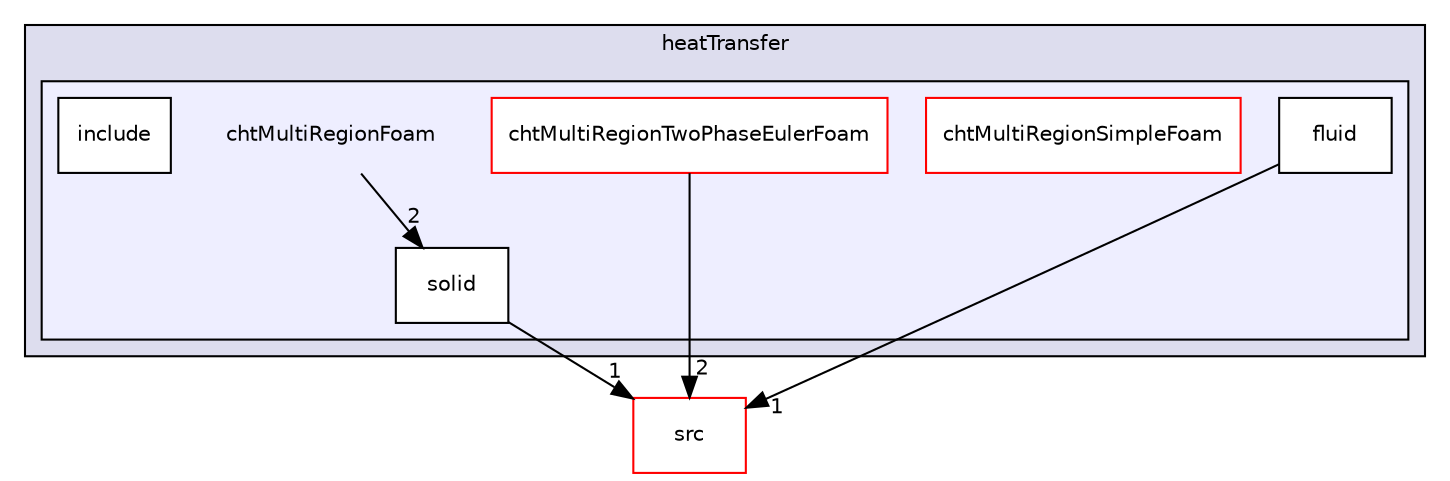 digraph "applications/solvers/heatTransfer/chtMultiRegionFoam" {
  bgcolor=transparent;
  compound=true
  node [ fontsize="10", fontname="Helvetica"];
  edge [ labelfontsize="10", labelfontname="Helvetica"];
  subgraph clusterdir_faee72e18493b47f6f5cdf576f4c62ea {
    graph [ bgcolor="#ddddee", pencolor="black", label="heatTransfer" fontname="Helvetica", fontsize="10", URL="dir_faee72e18493b47f6f5cdf576f4c62ea.html"]
  subgraph clusterdir_b757d9b58d85b680e78ff2fbfc645379 {
    graph [ bgcolor="#eeeeff", pencolor="black", label="" URL="dir_b757d9b58d85b680e78ff2fbfc645379.html"];
    dir_b757d9b58d85b680e78ff2fbfc645379 [shape=plaintext label="chtMultiRegionFoam"];
    dir_7ecfd1dac3553496cb15f774e1c2dc42 [shape=box label="chtMultiRegionSimpleFoam" color="red" fillcolor="white" style="filled" URL="dir_7ecfd1dac3553496cb15f774e1c2dc42.html"];
    dir_d15eec0282aa76cb9987b4e5bc08bd61 [shape=box label="chtMultiRegionTwoPhaseEulerFoam" color="red" fillcolor="white" style="filled" URL="dir_d15eec0282aa76cb9987b4e5bc08bd61.html"];
    dir_f38701d3d3d3380a573c164d57b67c0d [shape=box label="fluid" color="black" fillcolor="white" style="filled" URL="dir_f38701d3d3d3380a573c164d57b67c0d.html"];
    dir_f98dc9ec75b4cbad8bbc63eda48ad930 [shape=box label="include" color="black" fillcolor="white" style="filled" URL="dir_f98dc9ec75b4cbad8bbc63eda48ad930.html"];
    dir_f9196e585d80e723775f2c3692e72bb2 [shape=box label="solid" color="black" fillcolor="white" style="filled" URL="dir_f9196e585d80e723775f2c3692e72bb2.html"];
  }
  }
  dir_68267d1309a1af8e8297ef4c3efbcdba [shape=box label="src" color="red" URL="dir_68267d1309a1af8e8297ef4c3efbcdba.html"];
  dir_f9196e585d80e723775f2c3692e72bb2->dir_68267d1309a1af8e8297ef4c3efbcdba [headlabel="1", labeldistance=1.5 headhref="dir_000092_000499.html"];
  dir_b757d9b58d85b680e78ff2fbfc645379->dir_f9196e585d80e723775f2c3692e72bb2 [headlabel="2", labeldistance=1.5 headhref="dir_000055_000092.html"];
  dir_f38701d3d3d3380a573c164d57b67c0d->dir_68267d1309a1af8e8297ef4c3efbcdba [headlabel="1", labeldistance=1.5 headhref="dir_000058_000499.html"];
  dir_d15eec0282aa76cb9987b4e5bc08bd61->dir_68267d1309a1af8e8297ef4c3efbcdba [headlabel="2", labeldistance=1.5 headhref="dir_000147_000499.html"];
}

